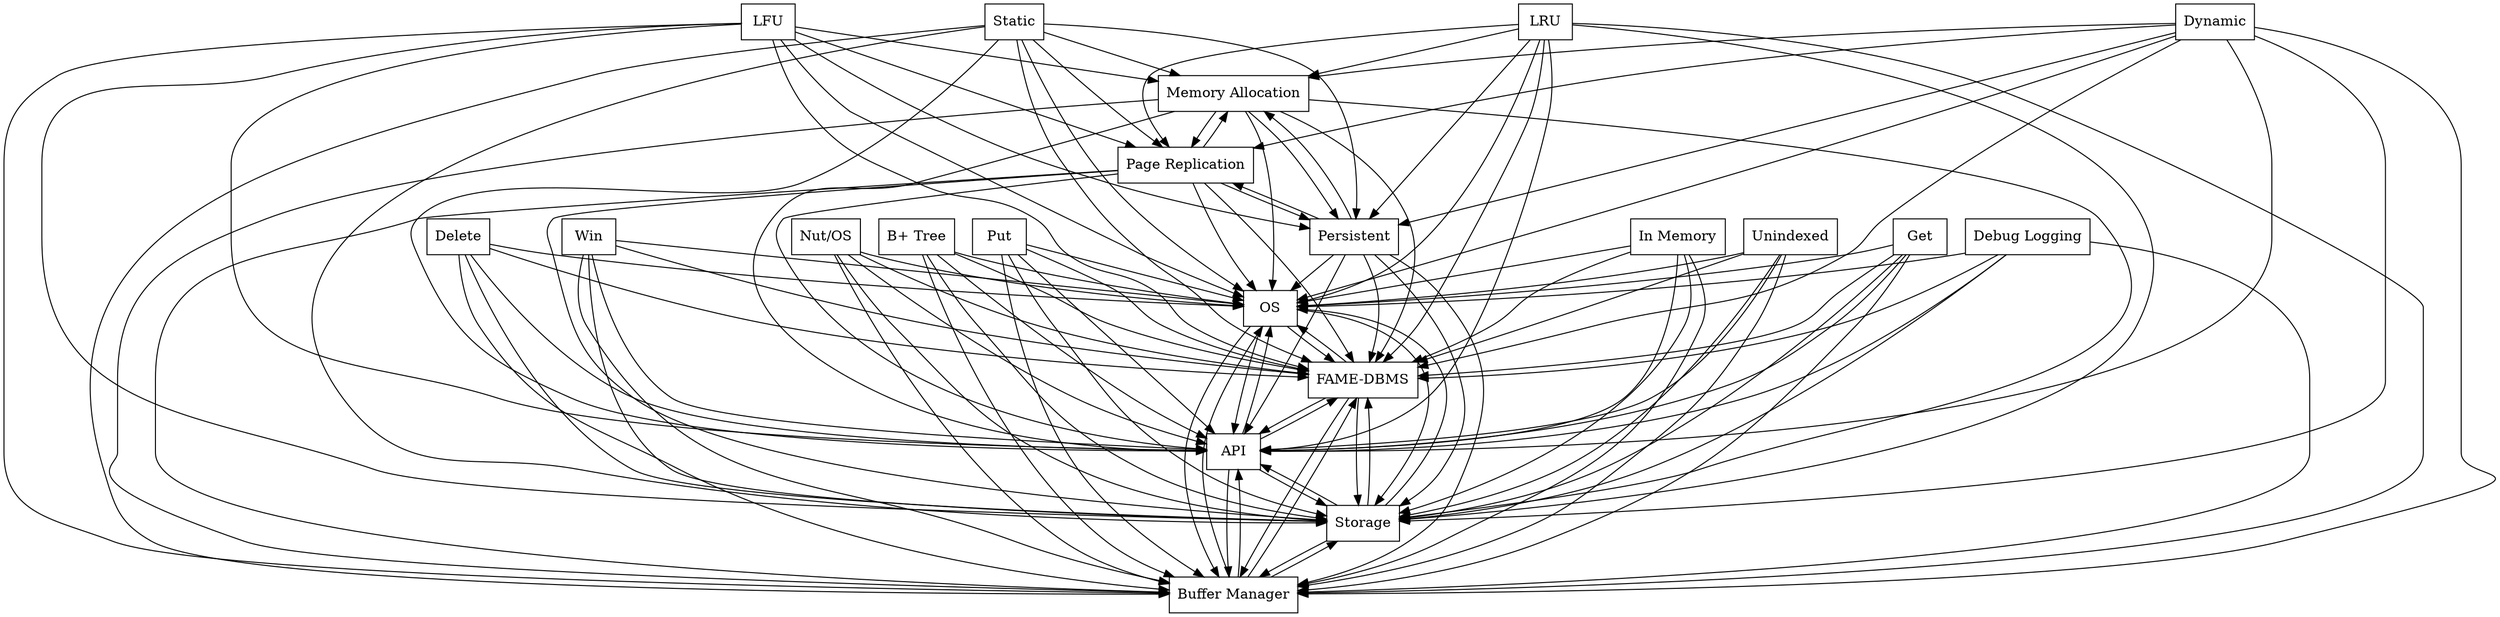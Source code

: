digraph{
graph [rankdir=TB];
node [shape=box];
edge [arrowhead=normal];
0[label="Nut/OS",]
1[label="B+ Tree",]
2[label="LFU",]
3[label="Put",]
4[label="Static",]
5[label="OS",]
6[label="LRU",]
7[label="Memory Allocation",]
8[label="Unindexed",]
9[label="FAME-DBMS",]
10[label="Buffer Manager",]
11[label="Storage",]
12[label="API",]
13[label="Page Replication",]
14[label="Win",]
15[label="Dynamic",]
16[label="In Memory",]
17[label="Persistent",]
18[label="Get",]
19[label="Delete",]
20[label="Debug Logging",]
0->5[label="",]
0->9[label="",]
0->10[label="",]
0->11[label="",]
0->12[label="",]
1->5[label="",]
1->9[label="",]
1->10[label="",]
1->11[label="",]
1->12[label="",]
2->5[label="",]
2->7[label="",]
2->9[label="",]
2->10[label="",]
2->11[label="",]
2->12[label="",]
2->13[label="",]
2->17[label="",]
3->5[label="",]
3->9[label="",]
3->10[label="",]
3->11[label="",]
3->12[label="",]
4->5[label="",]
4->7[label="",]
4->9[label="",]
4->10[label="",]
4->11[label="",]
4->12[label="",]
4->13[label="",]
4->17[label="",]
5->9[label="",]
5->10[label="",]
5->11[label="",]
5->12[label="",]
6->5[label="",]
6->7[label="",]
6->9[label="",]
6->10[label="",]
6->11[label="",]
6->12[label="",]
6->13[label="",]
6->17[label="",]
7->5[label="",]
7->9[label="",]
7->10[label="",]
7->11[label="",]
7->12[label="",]
7->13[label="",]
7->17[label="",]
8->5[label="",]
8->9[label="",]
8->10[label="",]
8->11[label="",]
8->12[label="",]
9->5[label="",]
9->10[label="",]
9->11[label="",]
9->12[label="",]
10->5[label="",]
10->9[label="",]
10->11[label="",]
10->12[label="",]
11->5[label="",]
11->9[label="",]
11->10[label="",]
11->12[label="",]
12->5[label="",]
12->9[label="",]
12->10[label="",]
12->11[label="",]
13->5[label="",]
13->7[label="",]
13->9[label="",]
13->10[label="",]
13->11[label="",]
13->12[label="",]
13->17[label="",]
14->5[label="",]
14->9[label="",]
14->10[label="",]
14->11[label="",]
14->12[label="",]
15->5[label="",]
15->7[label="",]
15->9[label="",]
15->10[label="",]
15->11[label="",]
15->12[label="",]
15->13[label="",]
15->17[label="",]
16->5[label="",]
16->9[label="",]
16->10[label="",]
16->11[label="",]
16->12[label="",]
17->5[label="",]
17->7[label="",]
17->9[label="",]
17->10[label="",]
17->11[label="",]
17->12[label="",]
17->13[label="",]
18->5[label="",]
18->9[label="",]
18->10[label="",]
18->11[label="",]
18->12[label="",]
19->5[label="",]
19->9[label="",]
19->10[label="",]
19->11[label="",]
19->12[label="",]
20->5[label="",]
20->9[label="",]
20->10[label="",]
20->11[label="",]
20->12[label="",]
}
